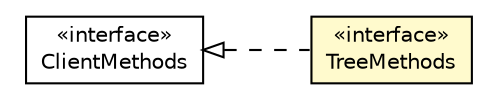 #!/usr/local/bin/dot
#
# Class diagram 
# Generated by UMLGraph version R5_6-24-gf6e263 (http://www.umlgraph.org/)
#

digraph G {
	edge [fontname="Helvetica",fontsize=10,labelfontname="Helvetica",labelfontsize=10];
	node [fontname="Helvetica",fontsize=10,shape=plaintext];
	nodesep=0.25;
	ranksep=0.5;
	rankdir=LR;
	// org.senchalabs.gwt.gwtdriver.gxt.models.Tree.TreeMethods
	c555 [label=<<table title="org.senchalabs.gwt.gwtdriver.gxt.models.Tree.TreeMethods" border="0" cellborder="1" cellspacing="0" cellpadding="2" port="p" bgcolor="lemonChiffon" href="./Tree.TreeMethods.html">
		<tr><td><table border="0" cellspacing="0" cellpadding="1">
<tr><td align="center" balign="center"> &#171;interface&#187; </td></tr>
<tr><td align="center" balign="center"> TreeMethods </td></tr>
		</table></td></tr>
		</table>>, URL="./Tree.TreeMethods.html", fontname="Helvetica", fontcolor="black", fontsize=10.0];
	//org.senchalabs.gwt.gwtdriver.gxt.models.Tree.TreeMethods implements org.senchalabs.gwt.gwtdriver.invoke.ClientMethods
	c574:p -> c555:p [dir=back,arrowtail=empty,style=dashed];
	// org.senchalabs.gwt.gwtdriver.invoke.ClientMethods
	c574 [label=<<table title="org.senchalabs.gwt.gwtdriver.invoke.ClientMethods" border="0" cellborder="1" cellspacing="0" cellpadding="2" port="p" href="http://java.sun.com/j2se/1.4.2/docs/api/org/senchalabs/gwt/gwtdriver/invoke/ClientMethods.html">
		<tr><td><table border="0" cellspacing="0" cellpadding="1">
<tr><td align="center" balign="center"> &#171;interface&#187; </td></tr>
<tr><td align="center" balign="center"> ClientMethods </td></tr>
		</table></td></tr>
		</table>>, URL="http://java.sun.com/j2se/1.4.2/docs/api/org/senchalabs/gwt/gwtdriver/invoke/ClientMethods.html", fontname="Helvetica", fontcolor="black", fontsize=10.0];
}

